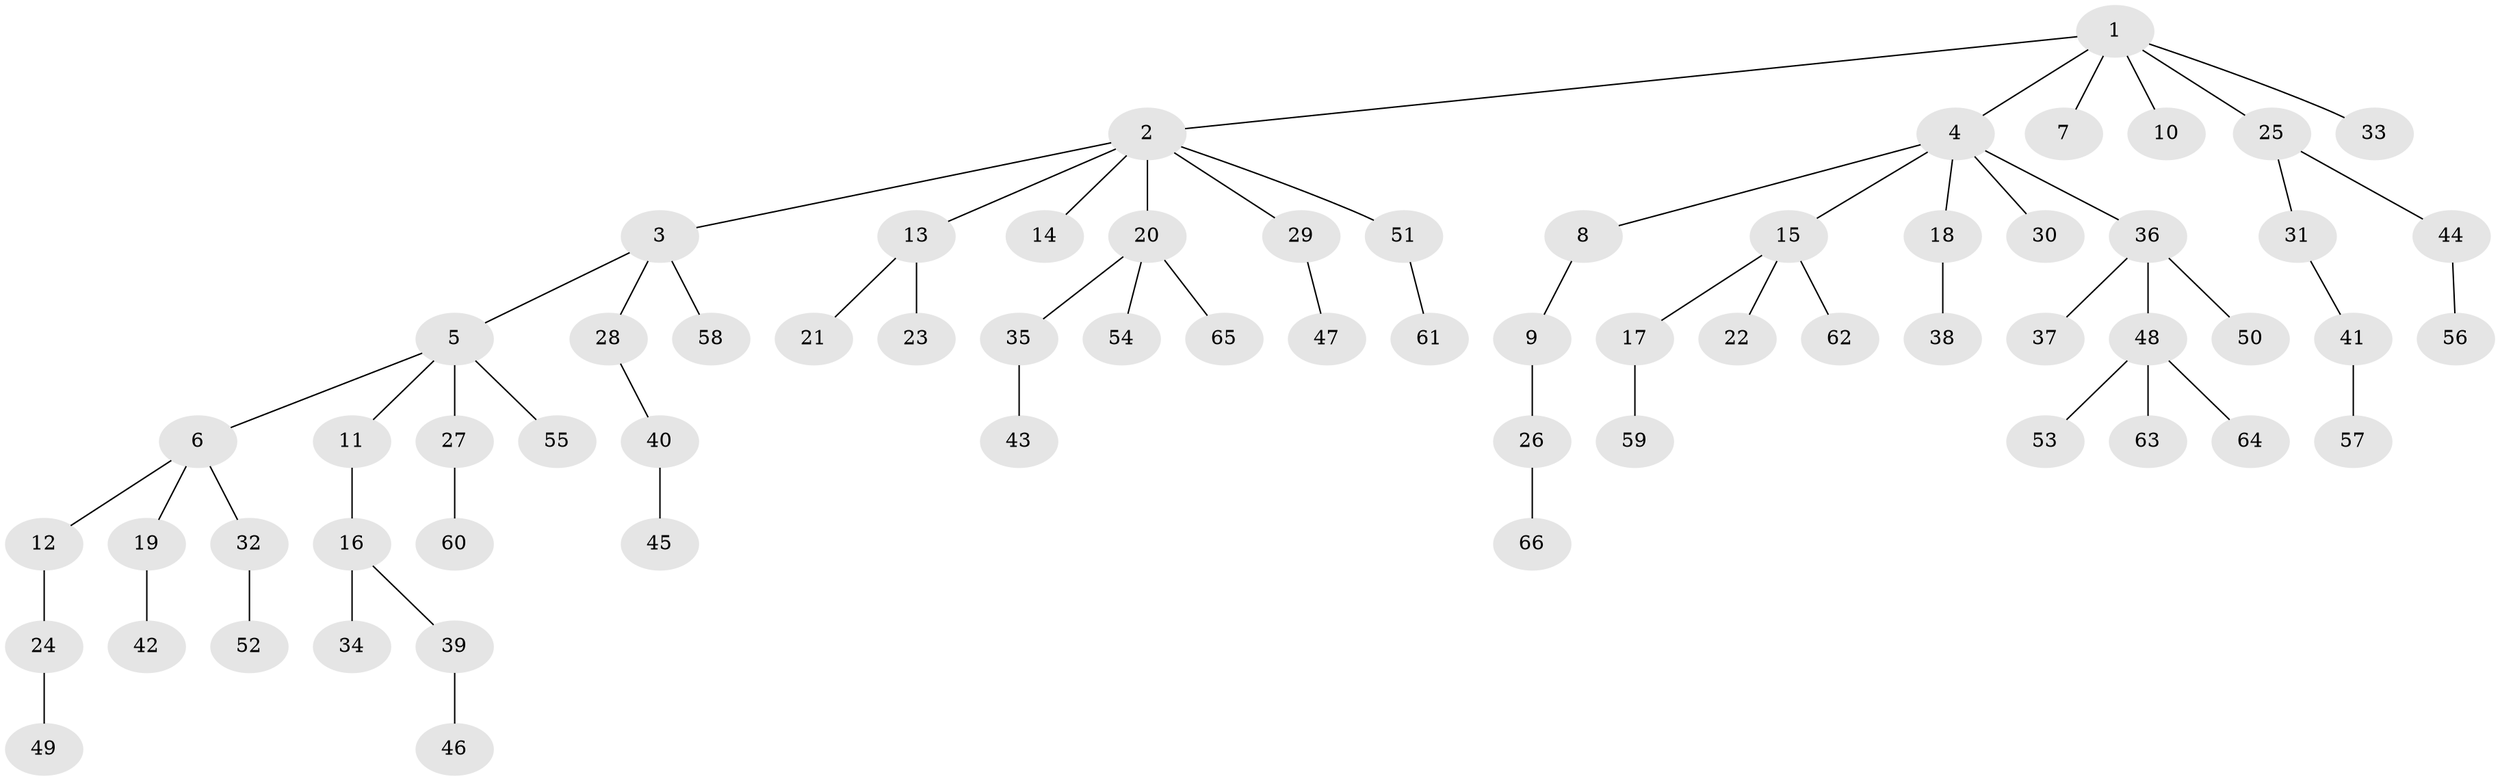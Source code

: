 // coarse degree distribution, {11: 0.02564102564102564, 6: 0.02564102564102564, 5: 0.05128205128205128, 2: 0.3076923076923077, 1: 0.5641025641025641, 3: 0.02564102564102564}
// Generated by graph-tools (version 1.1) at 2025/19/03/04/25 18:19:16]
// undirected, 66 vertices, 65 edges
graph export_dot {
graph [start="1"]
  node [color=gray90,style=filled];
  1;
  2;
  3;
  4;
  5;
  6;
  7;
  8;
  9;
  10;
  11;
  12;
  13;
  14;
  15;
  16;
  17;
  18;
  19;
  20;
  21;
  22;
  23;
  24;
  25;
  26;
  27;
  28;
  29;
  30;
  31;
  32;
  33;
  34;
  35;
  36;
  37;
  38;
  39;
  40;
  41;
  42;
  43;
  44;
  45;
  46;
  47;
  48;
  49;
  50;
  51;
  52;
  53;
  54;
  55;
  56;
  57;
  58;
  59;
  60;
  61;
  62;
  63;
  64;
  65;
  66;
  1 -- 2;
  1 -- 4;
  1 -- 7;
  1 -- 10;
  1 -- 25;
  1 -- 33;
  2 -- 3;
  2 -- 13;
  2 -- 14;
  2 -- 20;
  2 -- 29;
  2 -- 51;
  3 -- 5;
  3 -- 28;
  3 -- 58;
  4 -- 8;
  4 -- 15;
  4 -- 18;
  4 -- 30;
  4 -- 36;
  5 -- 6;
  5 -- 11;
  5 -- 27;
  5 -- 55;
  6 -- 12;
  6 -- 19;
  6 -- 32;
  8 -- 9;
  9 -- 26;
  11 -- 16;
  12 -- 24;
  13 -- 21;
  13 -- 23;
  15 -- 17;
  15 -- 22;
  15 -- 62;
  16 -- 34;
  16 -- 39;
  17 -- 59;
  18 -- 38;
  19 -- 42;
  20 -- 35;
  20 -- 54;
  20 -- 65;
  24 -- 49;
  25 -- 31;
  25 -- 44;
  26 -- 66;
  27 -- 60;
  28 -- 40;
  29 -- 47;
  31 -- 41;
  32 -- 52;
  35 -- 43;
  36 -- 37;
  36 -- 48;
  36 -- 50;
  39 -- 46;
  40 -- 45;
  41 -- 57;
  44 -- 56;
  48 -- 53;
  48 -- 63;
  48 -- 64;
  51 -- 61;
}
